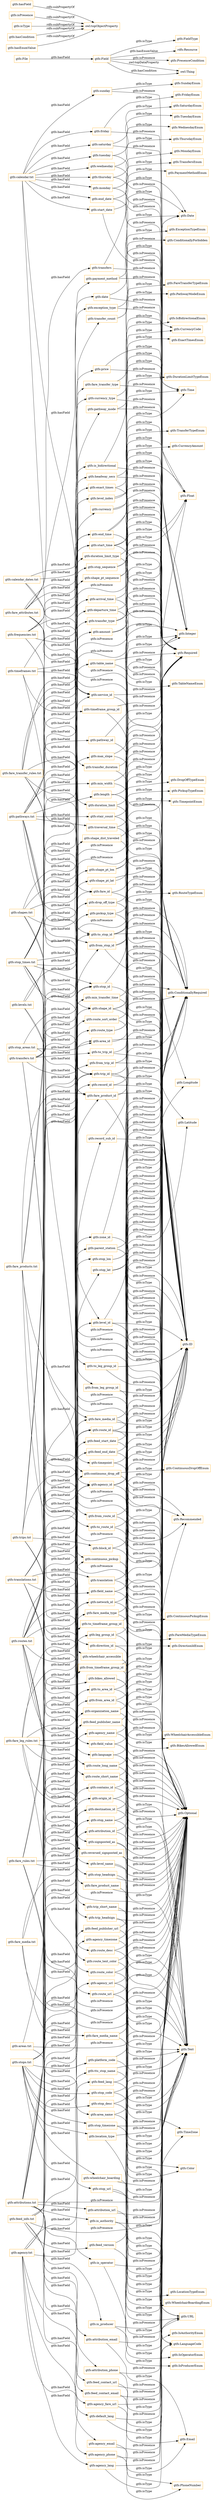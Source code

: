digraph ar2dtool_diagram { 
rankdir=LR;
size="1501"
node [shape = rectangle, color="orange"]; "gtfs:Required" "gtfs:WheelchairAccessibleEnum" "gtfs:DirectionIdEnum" "gtfs:PhoneNumber" "gtfs:ThursdayEnum" "gtfs:FareMediaTypeEnum" "gtfs:WheelchairBoardingEnum" "gtfs:SaturdayEnum" "gtfs:Text" "gtfs:PickupTypeEnum" "gtfs:DurationLimitTypeEnum" "gtfs:TransfersEnum" "gtfs:TimeZone" "gtfs:BikesAllowedEnum" "gtfs:CurrencyAmount" "gtfs:Field" "gtfs:ExactTimesEnum" "gtfs:ID" "gtfs:MondayEnum" "gtfs:RouteTypeEnum" "gtfs:URL" "gtfs:PaymentMethodEnum" "gtfs:PathwayModeEnum" "gtfs:Float" "gtfs:ContinuousDropOffEnum" "gtfs:DropOffTypeEnum" "gtfs:TimepointEnum" "gtfs:ExceptionTypeEnum" "gtfs:WednesdayEnum" "gtfs:LanguageCode" "gtfs:TransferTypeEnum" "gtfs:Longitude" "gtfs:TuesdayEnum" "gtfs:FridayEnum" "gtfs:FieldType" "rdfs:Resource" "gtfs:Optional" "gtfs:Time" "gtfs:IsProducerEnum" "gtfs:SundayEnum" "gtfs:IsBidirectionalEnum" "gtfs:FareTransferTypeEnum" "gtfs:File" "gtfs:Integer" "gtfs:Email" "gtfs:ConditionallyRequired" "gtfs:TableNameEnum" "gtfs:IsOperatorEnum" "gtfs:ContinuousPickupEnum" "gtfs:Recommended" "gtfs:LocationTypeEnum" "gtfs:ConditionallyForbidden" "gtfs:Date" "gtfs:PresenceCondition" "gtfs:Latitude" "gtfs:IsAuthorityEnum" ; /*classes style*/
	"gtfs:fare_id" -> "gtfs:ID" [ label = "gtfs:isType" ];
	"gtfs:fare_id" -> "gtfs:Required" [ label = "gtfs:isPresence" ];
	"gtfs:transfer_type" -> "gtfs:TransferTypeEnum" [ label = "gtfs:isType" ];
	"gtfs:transfer_type" -> "gtfs:Required" [ label = "gtfs:isPresence" ];
	"gtfs:stop_desc" -> "gtfs:Text" [ label = "gtfs:isType" ];
	"gtfs:stop_desc" -> "gtfs:Optional" [ label = "gtfs:isPresence" ];
	"gtfs:fare_media_name" -> "gtfs:Text" [ label = "gtfs:isType" ];
	"gtfs:fare_media_name" -> "gtfs:Optional" [ label = "gtfs:isPresence" ];
	"gtfs:hasField" -> "owl:topObjectProperty" [ label = "rdfs:subPropertyOf" ];
	"gtfs:signposted_as" -> "gtfs:Text" [ label = "gtfs:isType" ];
	"gtfs:signposted_as" -> "gtfs:Optional" [ label = "gtfs:isPresence" ];
	"gtfs:date" -> "gtfs:Date" [ label = "gtfs:isType" ];
	"gtfs:date" -> "gtfs:Required" [ label = "gtfs:isPresence" ];
	"gtfs:min_transfer_time" -> "gtfs:Integer" [ label = "gtfs:isType" ];
	"gtfs:min_transfer_time" -> "gtfs:Optional" [ label = "gtfs:isPresence" ];
	"gtfs:route_color" -> "gtfs:Color" [ label = "gtfs:isType" ];
	"gtfs:route_color" -> "gtfs:Optional" [ label = "gtfs:isPresence" ];
	"gtfs:pickup_type" -> "gtfs:PickupTypeEnum" [ label = "gtfs:isType" ];
	"gtfs:pickup_type" -> "gtfs:Optional" [ label = "gtfs:isPresence" ];
	"gtfs:stair_count" -> "gtfs:Integer" [ label = "gtfs:isType" ];
	"gtfs:stair_count" -> "gtfs:Optional" [ label = "gtfs:isPresence" ];
	"gtfs:fare_transfer_rules.txt" -> "gtfs:duration_limit_type" [ label = "gtfs:hasField" ];
	"gtfs:fare_transfer_rules.txt" -> "gtfs:Optional" [ label = "gtfs:isPresence" ];
	"gtfs:fare_transfer_rules.txt" -> "gtfs:duration_limit" [ label = "gtfs:hasField" ];
	"gtfs:fare_transfer_rules.txt" -> "gtfs:fare_transfer_type" [ label = "gtfs:hasField" ];
	"gtfs:fare_transfer_rules.txt" -> "gtfs:transfer_count" [ label = "gtfs:hasField" ];
	"gtfs:fare_transfer_rules.txt" -> "gtfs:from_leg_group_id" [ label = "gtfs:hasField" ];
	"gtfs:fare_transfer_rules.txt" -> "gtfs:fare_product_id" [ label = "gtfs:hasField" ];
	"gtfs:fare_transfer_rules.txt" -> "gtfs:to_leg_group_id" [ label = "gtfs:hasField" ];
	"gtfs:wheelchair_accessible" -> "gtfs:WheelchairAccessibleEnum" [ label = "gtfs:isType" ];
	"gtfs:wheelchair_accessible" -> "gtfs:Optional" [ label = "gtfs:isPresence" ];
	"gtfs:stop_times.txt" -> "gtfs:stop_headsign" [ label = "gtfs:hasField" ];
	"gtfs:stop_times.txt" -> "gtfs:continuous_pickup" [ label = "gtfs:hasField" ];
	"gtfs:stop_times.txt" -> "gtfs:Required" [ label = "gtfs:isPresence" ];
	"gtfs:stop_times.txt" -> "gtfs:trip_id" [ label = "gtfs:hasField" ];
	"gtfs:stop_times.txt" -> "gtfs:pickup_type" [ label = "gtfs:hasField" ];
	"gtfs:stop_times.txt" -> "gtfs:timepoint" [ label = "gtfs:hasField" ];
	"gtfs:stop_times.txt" -> "gtfs:arrival_time" [ label = "gtfs:hasField" ];
	"gtfs:stop_times.txt" -> "gtfs:shape_dist_traveled" [ label = "gtfs:hasField" ];
	"gtfs:stop_times.txt" -> "gtfs:stop_sequence" [ label = "gtfs:hasField" ];
	"gtfs:stop_times.txt" -> "gtfs:continuous_drop_off" [ label = "gtfs:hasField" ];
	"gtfs:stop_times.txt" -> "gtfs:drop_off_type" [ label = "gtfs:hasField" ];
	"gtfs:stop_times.txt" -> "gtfs:departure_time" [ label = "gtfs:hasField" ];
	"gtfs:stop_times.txt" -> "gtfs:stop_id" [ label = "gtfs:hasField" ];
	"gtfs:arrival_time" -> "gtfs:Time" [ label = "gtfs:isType" ];
	"gtfs:arrival_time" -> "gtfs:ConditionallyRequired" [ label = "gtfs:isPresence" ];
	"gtfs:timeframes.txt" -> "gtfs:Optional" [ label = "gtfs:isPresence" ];
	"gtfs:timeframes.txt" -> "gtfs:timeframe_group_id" [ label = "gtfs:hasField" ];
	"gtfs:timeframes.txt" -> "gtfs:start_time" [ label = "gtfs:hasField" ];
	"gtfs:timeframes.txt" -> "gtfs:service_id" [ label = "gtfs:hasField" ];
	"gtfs:timeframes.txt" -> "gtfs:end_time" [ label = "gtfs:hasField" ];
	"gtfs:pathways.txt" -> "gtfs:length" [ label = "gtfs:hasField" ];
	"gtfs:pathways.txt" -> "gtfs:from_stop_id" [ label = "gtfs:hasField" ];
	"gtfs:pathways.txt" -> "gtfs:min_width" [ label = "gtfs:hasField" ];
	"gtfs:pathways.txt" -> "gtfs:stair_count" [ label = "gtfs:hasField" ];
	"gtfs:pathways.txt" -> "gtfs:signposted_as" [ label = "gtfs:hasField" ];
	"gtfs:pathways.txt" -> "gtfs:traversal_time" [ label = "gtfs:hasField" ];
	"gtfs:pathways.txt" -> "gtfs:is_bidirectional" [ label = "gtfs:hasField" ];
	"gtfs:pathways.txt" -> "gtfs:to_stop_id" [ label = "gtfs:hasField" ];
	"gtfs:pathways.txt" -> "gtfs:Optional" [ label = "gtfs:isPresence" ];
	"gtfs:pathways.txt" -> "gtfs:reversed_signposted_as" [ label = "gtfs:hasField" ];
	"gtfs:pathways.txt" -> "gtfs:max_slope" [ label = "gtfs:hasField" ];
	"gtfs:pathways.txt" -> "gtfs:pathway_id" [ label = "gtfs:hasField" ];
	"gtfs:pathways.txt" -> "gtfs:pathway_mode" [ label = "gtfs:hasField" ];
	"gtfs:language" -> "gtfs:LanguageCode" [ label = "gtfs:isType" ];
	"gtfs:language" -> "gtfs:Required" [ label = "gtfs:isPresence" ];
	"gtfs:tuesday" -> "gtfs:TuesdayEnum" [ label = "gtfs:isType" ];
	"gtfs:tuesday" -> "gtfs:Required" [ label = "gtfs:isPresence" ];
	"gtfs:start_date" -> "gtfs:Date" [ label = "gtfs:isType" ];
	"gtfs:start_date" -> "gtfs:Required" [ label = "gtfs:isPresence" ];
	"gtfs:fare_products.txt" -> "gtfs:fare_product_name" [ label = "gtfs:hasField" ];
	"gtfs:fare_products.txt" -> "gtfs:currency" [ label = "gtfs:hasField" ];
	"gtfs:fare_products.txt" -> "gtfs:fare_product_id" [ label = "gtfs:hasField" ];
	"gtfs:fare_products.txt" -> "gtfs:amount" [ label = "gtfs:hasField" ];
	"gtfs:fare_products.txt" -> "gtfs:fare_media_id" [ label = "gtfs:hasField" ];
	"gtfs:fare_products.txt" -> "gtfs:Optional" [ label = "gtfs:isPresence" ];
	"gtfs:continuous_pickup" -> "gtfs:ContinuousPickupEnum" [ label = "gtfs:isType" ];
	"gtfs:continuous_pickup" -> "gtfs:Optional" [ label = "gtfs:isPresence" ];
	"gtfs:level_id" -> "gtfs:ID" [ label = "gtfs:isType" ];
	"gtfs:level_id" -> "gtfs:Required" [ label = "gtfs:isPresence" ];
	"gtfs:level_id" -> "gtfs:Optional" [ label = "gtfs:isPresence" ];
	"gtfs:location_type" -> "gtfs:LocationTypeEnum" [ label = "gtfs:isType" ];
	"gtfs:location_type" -> "gtfs:Optional" [ label = "gtfs:isPresence" ];
	"gtfs:from_timeframe_group_id" -> "gtfs:ID" [ label = "gtfs:isType" ];
	"gtfs:from_timeframe_group_id" -> "gtfs:Optional" [ label = "gtfs:isPresence" ];
	"gtfs:feed_end_date" -> "gtfs:Date" [ label = "gtfs:isType" ];
	"gtfs:feed_end_date" -> "gtfs:Recommended" [ label = "gtfs:isPresence" ];
	"gtfs:contains_id" -> "gtfs:ID" [ label = "gtfs:isType" ];
	"gtfs:contains_id" -> "gtfs:Optional" [ label = "gtfs:isPresence" ];
	"gtfs:monday" -> "gtfs:MondayEnum" [ label = "gtfs:isType" ];
	"gtfs:monday" -> "gtfs:Required" [ label = "gtfs:isPresence" ];
	"gtfs:origin_id" -> "gtfs:ID" [ label = "gtfs:isType" ];
	"gtfs:origin_id" -> "gtfs:Optional" [ label = "gtfs:isPresence" ];
	"gtfs:traversal_time" -> "gtfs:Integer" [ label = "gtfs:isType" ];
	"gtfs:traversal_time" -> "gtfs:Optional" [ label = "gtfs:isPresence" ];
	"gtfs:shape_pt_lat" -> "gtfs:Latitude" [ label = "gtfs:isType" ];
	"gtfs:shape_pt_lat" -> "gtfs:Required" [ label = "gtfs:isPresence" ];
	"gtfs:route_id" -> "gtfs:ID" [ label = "gtfs:isType" ];
	"gtfs:route_id" -> "gtfs:Optional" [ label = "gtfs:isPresence" ];
	"gtfs:route_id" -> "gtfs:Required" [ label = "gtfs:isPresence" ];
	"gtfs:fare_media_id" -> "gtfs:ID" [ label = "gtfs:isType" ];
	"gtfs:fare_media_id" -> "gtfs:Required" [ label = "gtfs:isPresence" ];
	"gtfs:fare_media_id" -> "gtfs:Optional" [ label = "gtfs:isPresence" ];
	"gtfs:zone_id" -> "gtfs:ID" [ label = "gtfs:isType" ];
	"gtfs:zone_id" -> "gtfs:ConditionallyRequired" [ label = "gtfs:isPresence" ];
	"gtfs:shape_pt_lon" -> "gtfs:Longitude" [ label = "gtfs:isType" ];
	"gtfs:shape_pt_lon" -> "gtfs:Required" [ label = "gtfs:isPresence" ];
	"gtfs:parent_station" -> "gtfs:ID" [ label = "gtfs:isType" ];
	"gtfs:parent_station" -> "gtfs:ConditionallyRequired" [ label = "gtfs:isPresence" ];
	"gtfs:feed_contact_url" -> "gtfs:URL" [ label = "gtfs:isType" ];
	"gtfs:feed_contact_url" -> "gtfs:Optional" [ label = "gtfs:isPresence" ];
	"gtfs:transfer_duration" -> "gtfs:Integer" [ label = "gtfs:isType" ];
	"gtfs:transfer_duration" -> "gtfs:Optional" [ label = "gtfs:isPresence" ];
	"gtfs:route_desc" -> "gtfs:Text" [ label = "gtfs:isType" ];
	"gtfs:route_desc" -> "gtfs:Optional" [ label = "gtfs:isPresence" ];
	"gtfs:translations.txt" -> "gtfs:Optional" [ label = "gtfs:isPresence" ];
	"gtfs:translations.txt" -> "gtfs:table_name" [ label = "gtfs:hasField" ];
	"gtfs:translations.txt" -> "gtfs:record_sub_id" [ label = "gtfs:hasField" ];
	"gtfs:translations.txt" -> "gtfs:translation" [ label = "gtfs:hasField" ];
	"gtfs:translations.txt" -> "gtfs:field_name" [ label = "gtfs:hasField" ];
	"gtfs:translations.txt" -> "gtfs:record_id" [ label = "gtfs:hasField" ];
	"gtfs:translations.txt" -> "gtfs:field_value" [ label = "gtfs:hasField" ];
	"gtfs:translations.txt" -> "gtfs:language" [ label = "gtfs:hasField" ];
	"gtfs:to_stop_id" -> "gtfs:Required" [ label = "gtfs:isPresence" ];
	"gtfs:to_stop_id" -> "gtfs:ID" [ label = "gtfs:isType" ];
	"gtfs:to_stop_id" -> "gtfs:ConditionallyRequired" [ label = "gtfs:isPresence" ];
	"gtfs:agency_timezone" -> "gtfs:TimeZone" [ label = "gtfs:isType" ];
	"gtfs:agency_timezone" -> "gtfs:Required" [ label = "gtfs:isPresence" ];
	"gtfs:isPresence" -> "owl:topObjectProperty" [ label = "rdfs:subPropertyOf" ];
	"gtfs:reversed_signposted_as" -> "gtfs:Text" [ label = "gtfs:isType" ];
	"gtfs:reversed_signposted_as" -> "gtfs:Optional" [ label = "gtfs:isPresence" ];
	"gtfs:stop_code" -> "gtfs:Text" [ label = "gtfs:isType" ];
	"gtfs:stop_code" -> "gtfs:Optional" [ label = "gtfs:isPresence" ];
	"gtfs:from_area_id" -> "gtfs:ID" [ label = "gtfs:isType" ];
	"gtfs:from_area_id" -> "gtfs:Optional" [ label = "gtfs:isPresence" ];
	"gtfs:route_url" -> "gtfs:URL" [ label = "gtfs:isType" ];
	"gtfs:route_url" -> "gtfs:Optional" [ label = "gtfs:isPresence" ];
	"gtfs:is_authority" -> "gtfs:IsAuthorityEnum" [ label = "gtfs:isType" ];
	"gtfs:is_authority" -> "gtfs:Optional" [ label = "gtfs:isPresence" ];
	"gtfs:feed_contact_email" -> "gtfs:Email" [ label = "gtfs:isType" ];
	"gtfs:feed_contact_email" -> "gtfs:Optional" [ label = "gtfs:isPresence" ];
	"gtfs:currency_type" -> "gtfs:CurrencyCode" [ label = "gtfs:isType" ];
	"gtfs:currency_type" -> "gtfs:Required" [ label = "gtfs:isPresence" ];
	"gtfs:min_width" -> "gtfs:Float" [ label = "gtfs:isType" ];
	"gtfs:min_width" -> "gtfs:Optional" [ label = "gtfs:isPresence" ];
	"gtfs:shape_dist_traveled" -> "gtfs:Float" [ label = "gtfs:isType" ];
	"gtfs:shape_dist_traveled" -> "gtfs:Optional" [ label = "gtfs:isPresence" ];
	"gtfs:exact_times" -> "gtfs:ExactTimesEnum" [ label = "gtfs:isType" ];
	"gtfs:exact_times" -> "gtfs:Optional" [ label = "gtfs:isPresence" ];
	"gtfs:levels.txt" -> "gtfs:ConditionallyRequired" [ label = "gtfs:isPresence" ];
	"gtfs:levels.txt" -> "gtfs:level_name" [ label = "gtfs:hasField" ];
	"gtfs:levels.txt" -> "gtfs:level_index" [ label = "gtfs:hasField" ];
	"gtfs:levels.txt" -> "gtfs:level_id" [ label = "gtfs:hasField" ];
	"gtfs:isType" -> "owl:topObjectProperty" [ label = "rdfs:subPropertyOf" ];
	"gtfs:stop_sequence" -> "gtfs:Integer" [ label = "gtfs:isType" ];
	"gtfs:stop_sequence" -> "gtfs:Required" [ label = "gtfs:isPresence" ];
	"gtfs:stop_areas.txt" -> "gtfs:Optional" [ label = "gtfs:isPresence" ];
	"gtfs:stop_areas.txt" -> "gtfs:stop_id" [ label = "gtfs:hasField" ];
	"gtfs:stop_areas.txt" -> "gtfs:area_id" [ label = "gtfs:hasField" ];
	"gtfs:transfers" -> "gtfs:TransfersEnum" [ label = "gtfs:isType" ];
	"gtfs:transfers" -> "gtfs:Required" [ label = "gtfs:isPresence" ];
	"gtfs:agency_name" -> "gtfs:Text" [ label = "gtfs:isType" ];
	"gtfs:agency_name" -> "gtfs:Required" [ label = "gtfs:isPresence" ];
	"gtfs:payment_method" -> "gtfs:PaymentMethodEnum" [ label = "gtfs:isType" ];
	"gtfs:payment_method" -> "gtfs:Required" [ label = "gtfs:isPresence" ];
	"gtfs:is_operator" -> "gtfs:IsOperatorEnum" [ label = "gtfs:isType" ];
	"gtfs:is_operator" -> "gtfs:Optional" [ label = "gtfs:isPresence" ];
	"gtfs:drop_off_type" -> "gtfs:DropOffTypeEnum" [ label = "gtfs:isType" ];
	"gtfs:drop_off_type" -> "gtfs:Optional" [ label = "gtfs:isPresence" ];
	"gtfs:attribution_phone" -> "gtfs:PhoneNumber" [ label = "gtfs:isType" ];
	"gtfs:attribution_phone" -> "gtfs:Optional" [ label = "gtfs:isPresence" ];
	"gtfs:stop_id" -> "gtfs:ID" [ label = "gtfs:isType" ];
	"gtfs:stop_id" -> "gtfs:Required" [ label = "gtfs:isPresence" ];
	"gtfs:stop_name" -> "gtfs:Text" [ label = "gtfs:isType" ];
	"gtfs:stop_name" -> "gtfs:ConditionallyRequired" [ label = "gtfs:isPresence" ];
	"gtfs:calendar_dates.txt" -> "gtfs:ConditionallyRequired" [ label = "gtfs:isPresence" ];
	"gtfs:calendar_dates.txt" -> "gtfs:service_id" [ label = "gtfs:hasField" ];
	"gtfs:calendar_dates.txt" -> "gtfs:exception_type" [ label = "gtfs:hasField" ];
	"gtfs:calendar_dates.txt" -> "gtfs:date" [ label = "gtfs:hasField" ];
	"gtfs:feed_version" -> "gtfs:Text" [ label = "gtfs:isType" ];
	"gtfs:feed_version" -> "gtfs:Recommended" [ label = "gtfs:isPresence" ];
	"gtfs:saturday" -> "gtfs:SaturdayEnum" [ label = "gtfs:isType" ];
	"gtfs:saturday" -> "gtfs:Required" [ label = "gtfs:isPresence" ];
	"gtfs:frequencies.txt" -> "gtfs:Optional" [ label = "gtfs:isPresence" ];
	"gtfs:frequencies.txt" -> "gtfs:trip_id" [ label = "gtfs:hasField" ];
	"gtfs:frequencies.txt" -> "gtfs:start_time" [ label = "gtfs:hasField" ];
	"gtfs:frequencies.txt" -> "gtfs:headway_secs" [ label = "gtfs:hasField" ];
	"gtfs:frequencies.txt" -> "gtfs:exact_times" [ label = "gtfs:hasField" ];
	"gtfs:frequencies.txt" -> "gtfs:end_time" [ label = "gtfs:hasField" ];
	"gtfs:feed_publisher_url" -> "gtfs:URL" [ label = "gtfs:isType" ];
	"gtfs:feed_publisher_url" -> "gtfs:Required" [ label = "gtfs:isPresence" ];
	"gtfs:from_stop_id" -> "gtfs:ID" [ label = "gtfs:isType" ];
	"gtfs:from_stop_id" -> "gtfs:Required" [ label = "gtfs:isPresence" ];
	"gtfs:from_stop_id" -> "gtfs:ConditionallyRequired" [ label = "gtfs:isPresence" ];
	"gtfs:agency.txt" -> "gtfs:agency_name" [ label = "gtfs:hasField" ];
	"gtfs:agency.txt" -> "gtfs:agency_lang" [ label = "gtfs:hasField" ];
	"gtfs:agency.txt" -> "gtfs:agency_url" [ label = "gtfs:hasField" ];
	"gtfs:agency.txt" -> "gtfs:agency_phone" [ label = "gtfs:hasField" ];
	"gtfs:agency.txt" -> "gtfs:agency_timezone" [ label = "gtfs:hasField" ];
	"gtfs:agency.txt" -> "gtfs:agency_id" [ label = "gtfs:hasField" ];
	"gtfs:agency.txt" -> "gtfs:agency_fare_url" [ label = "gtfs:hasField" ];
	"gtfs:agency.txt" -> "gtfs:agency_email" [ label = "gtfs:hasField" ];
	"gtfs:agency.txt" -> "gtfs:Required" [ label = "gtfs:isPresence" ];
	"gtfs:route_long_name" -> "gtfs:Text" [ label = "gtfs:isType" ];
	"gtfs:route_long_name" -> "gtfs:ConditionallyRequired" [ label = "gtfs:isPresence" ];
	"gtfs:to_trip_id" -> "gtfs:ID" [ label = "gtfs:isType" ];
	"gtfs:to_trip_id" -> "gtfs:ConditionallyRequired" [ label = "gtfs:isPresence" ];
	"gtfs:agency_url" -> "gtfs:URL" [ label = "gtfs:isType" ];
	"gtfs:agency_url" -> "gtfs:Required" [ label = "gtfs:isPresence" ];
	"gtfs:stops.txt" -> "gtfs:stop_timezone" [ label = "gtfs:hasField" ];
	"gtfs:stops.txt" -> "gtfs:stop_lon" [ label = "gtfs:hasField" ];
	"gtfs:stops.txt" -> "gtfs:stop_name" [ label = "gtfs:hasField" ];
	"gtfs:stops.txt" -> "gtfs:stop_code" [ label = "gtfs:hasField" ];
	"gtfs:stops.txt" -> "gtfs:stop_id" [ label = "gtfs:hasField" ];
	"gtfs:stops.txt" -> "gtfs:stop_desc" [ label = "gtfs:hasField" ];
	"gtfs:stops.txt" -> "gtfs:parent_station" [ label = "gtfs:hasField" ];
	"gtfs:stops.txt" -> "gtfs:Required" [ label = "gtfs:isPresence" ];
	"gtfs:stops.txt" -> "gtfs:wheelchair_boarding" [ label = "gtfs:hasField" ];
	"gtfs:stops.txt" -> "gtfs:zone_id" [ label = "gtfs:hasField" ];
	"gtfs:stops.txt" -> "gtfs:platform_code" [ label = "gtfs:hasField" ];
	"gtfs:stops.txt" -> "gtfs:tts_stop_name" [ label = "gtfs:hasField" ];
	"gtfs:stops.txt" -> "gtfs:level_id" [ label = "gtfs:hasField" ];
	"gtfs:stops.txt" -> "gtfs:stop_lat" [ label = "gtfs:hasField" ];
	"gtfs:stops.txt" -> "gtfs:stop_url" [ label = "gtfs:hasField" ];
	"gtfs:stops.txt" -> "gtfs:location_type" [ label = "gtfs:hasField" ];
	"gtfs:feed_lang" -> "gtfs:LanguageCode" [ label = "gtfs:isType" ];
	"gtfs:feed_lang" -> "gtfs:Required" [ label = "gtfs:isPresence" ];
	"gtfs:length" -> "gtfs:Float" [ label = "gtfs:isType" ];
	"gtfs:length" -> "gtfs:Optional" [ label = "gtfs:isPresence" ];
	"gtfs:exception_type" -> "gtfs:ExceptionTypeEnum" [ label = "gtfs:isType" ];
	"gtfs:exception_type" -> "gtfs:Required" [ label = "gtfs:isPresence" ];
	"gtfs:fare_product_name" -> "gtfs:Text" [ label = "gtfs:isType" ];
	"gtfs:fare_product_name" -> "gtfs:Optional" [ label = "gtfs:isPresence" ];
	"gtfs:stop_timezone" -> "gtfs:TimeZone" [ label = "gtfs:isType" ];
	"gtfs:stop_timezone" -> "gtfs:Optional" [ label = "gtfs:isPresence" ];
	"gtfs:from_route_id" -> "gtfs:ID" [ label = "gtfs:isType" ];
	"gtfs:from_route_id" -> "gtfs:Optional" [ label = "gtfs:isPresence" ];
	"gtfs:feed_start_date" -> "gtfs:Date" [ label = "gtfs:isType" ];
	"gtfs:feed_start_date" -> "gtfs:Recommended" [ label = "gtfs:isPresence" ];
	"gtfs:record_id" -> "gtfs:ID" [ label = "gtfs:isType" ];
	"gtfs:record_id" -> "gtfs:ConditionallyRequired" [ label = "gtfs:isPresence" ];
	"gtfs:is_producer" -> "gtfs:IsProducerEnum" [ label = "gtfs:isType" ];
	"gtfs:is_producer" -> "gtfs:Optional" [ label = "gtfs:isPresence" ];
	"gtfs:fare_product_id" -> "gtfs:ID" [ label = "gtfs:isType" ];
	"gtfs:fare_product_id" -> "gtfs:Optional" [ label = "gtfs:isPresence" ];
	"gtfs:fare_product_id" -> "gtfs:Required" [ label = "gtfs:isPresence" ];
	"gtfs:shape_id" -> "gtfs:ConditionallyRequired" [ label = "gtfs:isPresence" ];
	"gtfs:shape_id" -> "gtfs:ID" [ label = "gtfs:isType" ];
	"gtfs:shape_id" -> "gtfs:Required" [ label = "gtfs:isPresence" ];
	"gtfs:route_text_color" -> "gtfs:Color" [ label = "gtfs:isType" ];
	"gtfs:route_text_color" -> "gtfs:Optional" [ label = "gtfs:isPresence" ];
	"gtfs:start_time" -> "gtfs:Time" [ label = "gtfs:isType" ];
	"gtfs:start_time" -> "gtfs:Required" [ label = "gtfs:isPresence" ];
	"gtfs:start_time" -> "gtfs:ConditionallyRequired" [ label = "gtfs:isPresence" ];
	"gtfs:field_name" -> "gtfs:Text" [ label = "gtfs:isType" ];
	"gtfs:field_name" -> "gtfs:Required" [ label = "gtfs:isPresence" ];
	"gtfs:trip_short_name" -> "gtfs:Text" [ label = "gtfs:isType" ];
	"gtfs:trip_short_name" -> "gtfs:Optional" [ label = "gtfs:isPresence" ];
	"gtfs:from_leg_group_id" -> "gtfs:ID" [ label = "gtfs:isType" ];
	"gtfs:from_leg_group_id" -> "gtfs:Optional" [ label = "gtfs:isPresence" ];
	"gtfs:agency_id" -> "gtfs:ID" [ label = "gtfs:isType" ];
	"gtfs:agency_id" -> "gtfs:ConditionallyRequired" [ label = "gtfs:isPresence" ];
	"gtfs:agency_id" -> "gtfs:Optional" [ label = "gtfs:isPresence" ];
	"gtfs:network_id" -> "gtfs:ID" [ label = "gtfs:isType" ];
	"gtfs:network_id" -> "gtfs:Optional" [ label = "gtfs:isPresence" ];
	"gtfs:wednesday" -> "gtfs:WednesdayEnum" [ label = "gtfs:isType" ];
	"gtfs:wednesday" -> "gtfs:Required" [ label = "gtfs:isPresence" ];
	"gtfs:pathway_id" -> "gtfs:ID" [ label = "gtfs:isType" ];
	"gtfs:pathway_id" -> "gtfs:Required" [ label = "gtfs:isPresence" ];
	"gtfs:table_name" -> "gtfs:TableNameEnum" [ label = "gtfs:isType" ];
	"gtfs:table_name" -> "gtfs:Required" [ label = "gtfs:isPresence" ];
	"gtfs:thursday" -> "gtfs:ThursdayEnum" [ label = "gtfs:isType" ];
	"gtfs:thursday" -> "gtfs:Required" [ label = "gtfs:isPresence" ];
	"gtfs:end_time" -> "gtfs:Time" [ label = "gtfs:isType" ];
	"gtfs:end_time" -> "gtfs:ConditionallyRequired" [ label = "gtfs:isPresence" ];
	"gtfs:end_time" -> "gtfs:Required" [ label = "gtfs:isPresence" ];
	"gtfs:to_route_id" -> "gtfs:ID" [ label = "gtfs:isType" ];
	"gtfs:to_route_id" -> "gtfs:Optional" [ label = "gtfs:isPresence" ];
	"gtfs:transfer_count" -> "gtfs:Integer" [ label = "gtfs:isType" ];
	"gtfs:transfer_count" -> "gtfs:ConditionallyForbidden" [ label = "gtfs:isPresence" ];
	"gtfs:to_area_id" -> "gtfs:ID" [ label = "gtfs:isType" ];
	"gtfs:to_area_id" -> "gtfs:Optional" [ label = "gtfs:isPresence" ];
	"gtfs:end_date" -> "gtfs:Date" [ label = "gtfs:isType" ];
	"gtfs:end_date" -> "gtfs:Required" [ label = "gtfs:isPresence" ];
	"gtfs:organization_name" -> "gtfs:Text" [ label = "gtfs:isType" ];
	"gtfs:organization_name" -> "gtfs:Required" [ label = "gtfs:isPresence" ];
	"gtfs:agency_lang" -> "gtfs:LanguageCode" [ label = "gtfs:isType" ];
	"gtfs:agency_lang" -> "gtfs:Optional" [ label = "gtfs:isPresence" ];
	"gtfs:price" -> "gtfs:Float" [ label = "gtfs:isType" ];
	"gtfs:price" -> "gtfs:Required" [ label = "gtfs:isPresence" ];
	"gtfs:to_timeframe_group_id" -> "gtfs:ID" [ label = "gtfs:isType" ];
	"gtfs:to_timeframe_group_id" -> "gtfs:Optional" [ label = "gtfs:isPresence" ];
	"gtfs:level_index" -> "gtfs:Float" [ label = "gtfs:isType" ];
	"gtfs:level_index" -> "gtfs:Required" [ label = "gtfs:isPresence" ];
	"gtfs:service_id" -> "gtfs:Required" [ label = "gtfs:isPresence" ];
	"gtfs:service_id" -> "gtfs:ID" [ label = "gtfs:isType" ];
	"gtfs:trip_id" -> "gtfs:Optional" [ label = "gtfs:isPresence" ];
	"gtfs:trip_id" -> "gtfs:ID" [ label = "gtfs:isType" ];
	"gtfs:trip_id" -> "gtfs:Required" [ label = "gtfs:isPresence" ];
	"gtfs:routes.txt" -> "gtfs:route_color" [ label = "gtfs:hasField" ];
	"gtfs:routes.txt" -> "gtfs:network_id" [ label = "gtfs:hasField" ];
	"gtfs:routes.txt" -> "gtfs:route_long_name" [ label = "gtfs:hasField" ];
	"gtfs:routes.txt" -> "gtfs:route_url" [ label = "gtfs:hasField" ];
	"gtfs:routes.txt" -> "gtfs:continuous_pickup" [ label = "gtfs:hasField" ];
	"gtfs:routes.txt" -> "gtfs:route_short_name" [ label = "gtfs:hasField" ];
	"gtfs:routes.txt" -> "gtfs:route_id" [ label = "gtfs:hasField" ];
	"gtfs:routes.txt" -> "gtfs:Required" [ label = "gtfs:isPresence" ];
	"gtfs:routes.txt" -> "gtfs:route_sort_order" [ label = "gtfs:hasField" ];
	"gtfs:routes.txt" -> "gtfs:continuous_drop_off" [ label = "gtfs:hasField" ];
	"gtfs:routes.txt" -> "gtfs:route_text_color" [ label = "gtfs:hasField" ];
	"gtfs:routes.txt" -> "gtfs:route_type" [ label = "gtfs:hasField" ];
	"gtfs:routes.txt" -> "gtfs:agency_id" [ label = "gtfs:hasField" ];
	"gtfs:routes.txt" -> "gtfs:route_desc" [ label = "gtfs:hasField" ];
	"gtfs:agency_fare_url" -> "gtfs:URL" [ label = "gtfs:isType" ];
	"gtfs:agency_fare_url" -> "gtfs:Optional" [ label = "gtfs:isPresence" ];
	"gtfs:currency" -> "gtfs:CurrencyCode" [ label = "gtfs:isType" ];
	"gtfs:currency" -> "gtfs:Required" [ label = "gtfs:isPresence" ];
	"gtfs:area_name" -> "gtfs:Text" [ label = "gtfs:isType" ];
	"gtfs:area_name" -> "gtfs:Optional" [ label = "gtfs:isPresence" ];
	"gtfs:attribution_url" -> "gtfs:URL" [ label = "gtfs:isType" ];
	"gtfs:attribution_url" -> "gtfs:Optional" [ label = "gtfs:isPresence" ];
	"gtfs:record_sub_id" -> "gtfs:ID" [ label = "gtfs:isType" ];
	"gtfs:record_sub_id" -> "gtfs:ConditionallyRequired" [ label = "gtfs:isPresence" ];
	"gtfs:sunday" -> "gtfs:SundayEnum" [ label = "gtfs:isType" ];
	"gtfs:sunday" -> "gtfs:Required" [ label = "gtfs:isPresence" ];
	"gtfs:from_trip_id" -> "gtfs:ID" [ label = "gtfs:isType" ];
	"gtfs:from_trip_id" -> "gtfs:ConditionallyRequired" [ label = "gtfs:isPresence" ];
	"gtfs:translation" -> "gtfs:Text" [ label = "gtfs:isType" ];
	"gtfs:translation" -> "gtfs:Required" [ label = "gtfs:isPresence" ];
	"gtfs:shapes.txt" -> "gtfs:Optional" [ label = "gtfs:isPresence" ];
	"gtfs:shapes.txt" -> "gtfs:shape_pt_sequence" [ label = "gtfs:hasField" ];
	"gtfs:shapes.txt" -> "gtfs:shape_pt_lon" [ label = "gtfs:hasField" ];
	"gtfs:shapes.txt" -> "gtfs:shape_pt_lat" [ label = "gtfs:hasField" ];
	"gtfs:shapes.txt" -> "gtfs:shape_id" [ label = "gtfs:hasField" ];
	"gtfs:shapes.txt" -> "gtfs:shape_dist_traveled" [ label = "gtfs:hasField" ];
	"gtfs:tts_stop_name" -> "gtfs:Text" [ label = "gtfs:isType" ];
	"gtfs:tts_stop_name" -> "gtfs:Optional" [ label = "gtfs:isPresence" ];
	"gtfs:level_name" -> "gtfs:Text" [ label = "gtfs:isType" ];
	"gtfs:level_name" -> "gtfs:Optional" [ label = "gtfs:isPresence" ];
	"gtfs:block_id" -> "gtfs:ID" [ label = "gtfs:isType" ];
	"gtfs:block_id" -> "gtfs:Optional" [ label = "gtfs:isPresence" ];
	"gtfs:continuous_drop_off" -> "gtfs:ContinuousDropOffEnum" [ label = "gtfs:isType" ];
	"gtfs:continuous_drop_off" -> "gtfs:Optional" [ label = "gtfs:isPresence" ];
	"gtfs:route_short_name" -> "gtfs:Text" [ label = "gtfs:isType" ];
	"gtfs:route_short_name" -> "gtfs:ConditionallyRequired" [ label = "gtfs:isPresence" ];
	"gtfs:to_leg_group_id" -> "gtfs:ID" [ label = "gtfs:isType" ];
	"gtfs:to_leg_group_id" -> "gtfs:Optional" [ label = "gtfs:isPresence" ];
	"gtfs:feed_info.txt" -> "gtfs:feed_version" [ label = "gtfs:hasField" ];
	"gtfs:feed_info.txt" -> "gtfs:Optional" [ label = "gtfs:isPresence" ];
	"gtfs:feed_info.txt" -> "gtfs:feed_end_date" [ label = "gtfs:hasField" ];
	"gtfs:feed_info.txt" -> "gtfs:feed_publisher_url" [ label = "gtfs:hasField" ];
	"gtfs:feed_info.txt" -> "gtfs:feed_start_date" [ label = "gtfs:hasField" ];
	"gtfs:feed_info.txt" -> "gtfs:feed_publisher_name" [ label = "gtfs:hasField" ];
	"gtfs:feed_info.txt" -> "gtfs:default_lang" [ label = "gtfs:hasField" ];
	"gtfs:feed_info.txt" -> "gtfs:feed_contact_email" [ label = "gtfs:hasField" ];
	"gtfs:feed_info.txt" -> "gtfs:feed_contact_url" [ label = "gtfs:hasField" ];
	"gtfs:feed_info.txt" -> "gtfs:feed_lang" [ label = "gtfs:hasField" ];
	"gtfs:areas.txt" -> "gtfs:Optional" [ label = "gtfs:isPresence" ];
	"gtfs:areas.txt" -> "gtfs:area_name" [ label = "gtfs:hasField" ];
	"gtfs:areas.txt" -> "gtfs:area_id" [ label = "gtfs:hasField" ];
	"gtfs:hasCondition" -> "owl:topObjectProperty" [ label = "rdfs:subPropertyOf" ];
	"gtfs:agency_email" -> "gtfs:Email" [ label = "gtfs:isType" ];
	"gtfs:agency_email" -> "gtfs:Optional" [ label = "gtfs:isPresence" ];
	"gtfs:attribution_email" -> "gtfs:Email" [ label = "gtfs:isType" ];
	"gtfs:attribution_email" -> "gtfs:Optional" [ label = "gtfs:isPresence" ];
	"gtfs:fare_transfer_type" -> "gtfs:FareTransferTypeEnum" [ label = "gtfs:isType" ];
	"gtfs:fare_transfer_type" -> "gtfs:Required" [ label = "gtfs:isPresence" ];
	"gtfs:area_id" -> "gtfs:ID" [ label = "gtfs:isType" ];
	"gtfs:area_id" -> "gtfs:Required" [ label = "gtfs:isPresence" ];
	"gtfs:fare_attributes.txt" -> "gtfs:currency_type" [ label = "gtfs:hasField" ];
	"gtfs:fare_attributes.txt" -> "gtfs:transfer_duration" [ label = "gtfs:hasField" ];
	"gtfs:fare_attributes.txt" -> "gtfs:transfers" [ label = "gtfs:hasField" ];
	"gtfs:fare_attributes.txt" -> "gtfs:payment_method" [ label = "gtfs:hasField" ];
	"gtfs:fare_attributes.txt" -> "gtfs:agency_id" [ label = "gtfs:hasField" ];
	"gtfs:fare_attributes.txt" -> "gtfs:fare_id" [ label = "gtfs:hasField" ];
	"gtfs:fare_attributes.txt" -> "gtfs:price" [ label = "gtfs:hasField" ];
	"gtfs:fare_attributes.txt" -> "gtfs:Optional" [ label = "gtfs:isPresence" ];
	"gtfs:wheelchair_boarding" -> "gtfs:WheelchairBoardingEnum" [ label = "gtfs:isType" ];
	"gtfs:wheelchair_boarding" -> "gtfs:Optional" [ label = "gtfs:isPresence" ];
	"gtfs:shape_pt_sequence" -> "gtfs:Integer" [ label = "gtfs:isType" ];
	"gtfs:shape_pt_sequence" -> "gtfs:Required" [ label = "gtfs:isPresence" ];
	"gtfs:stop_headsign" -> "gtfs:Text" [ label = "gtfs:isType" ];
	"gtfs:stop_headsign" -> "gtfs:Optional" [ label = "gtfs:isPresence" ];
	"gtfs:transfers.txt" -> "gtfs:to_route_id" [ label = "gtfs:hasField" ];
	"gtfs:transfers.txt" -> "gtfs:Optional" [ label = "gtfs:isPresence" ];
	"gtfs:transfers.txt" -> "gtfs:transfer_type" [ label = "gtfs:hasField" ];
	"gtfs:transfers.txt" -> "gtfs:from_stop_id" [ label = "gtfs:hasField" ];
	"gtfs:transfers.txt" -> "gtfs:to_stop_id" [ label = "gtfs:hasField" ];
	"gtfs:transfers.txt" -> "gtfs:to_trip_id" [ label = "gtfs:hasField" ];
	"gtfs:transfers.txt" -> "gtfs:from_trip_id" [ label = "gtfs:hasField" ];
	"gtfs:transfers.txt" -> "gtfs:from_route_id" [ label = "gtfs:hasField" ];
	"gtfs:transfers.txt" -> "gtfs:min_transfer_time" [ label = "gtfs:hasField" ];
	"gtfs:destination_id" -> "gtfs:ID" [ label = "gtfs:isType" ];
	"gtfs:destination_id" -> "gtfs:Optional" [ label = "gtfs:isPresence" ];
	"gtfs:amount" -> "gtfs:CurrencyAmount" [ label = "gtfs:isType" ];
	"gtfs:amount" -> "gtfs:Required" [ label = "gtfs:isPresence" ];
	"gtfs:trips.txt" -> "gtfs:bikes_allowed" [ label = "gtfs:hasField" ];
	"gtfs:trips.txt" -> "gtfs:direction_id" [ label = "gtfs:hasField" ];
	"gtfs:trips.txt" -> "gtfs:route_id" [ label = "gtfs:hasField" ];
	"gtfs:trips.txt" -> "gtfs:block_id" [ label = "gtfs:hasField" ];
	"gtfs:trips.txt" -> "gtfs:shape_id" [ label = "gtfs:hasField" ];
	"gtfs:trips.txt" -> "gtfs:trip_short_name" [ label = "gtfs:hasField" ];
	"gtfs:trips.txt" -> "gtfs:trip_headsign" [ label = "gtfs:hasField" ];
	"gtfs:trips.txt" -> "gtfs:Required" [ label = "gtfs:isPresence" ];
	"gtfs:trips.txt" -> "gtfs:service_id" [ label = "gtfs:hasField" ];
	"gtfs:trips.txt" -> "gtfs:wheelchair_accessible" [ label = "gtfs:hasField" ];
	"gtfs:trips.txt" -> "gtfs:trip_id" [ label = "gtfs:hasField" ];
	"gtfs:stop_url" -> "gtfs:URL" [ label = "gtfs:isType" ];
	"gtfs:stop_url" -> "gtfs:Optional" [ label = "gtfs:isPresence" ];
	"gtfs:bikes_allowed" -> "gtfs:BikesAllowedEnum" [ label = "gtfs:isType" ];
	"gtfs:bikes_allowed" -> "gtfs:Optional" [ label = "gtfs:isPresence" ];
	"gtfs:headway_secs" -> "gtfs:Integer" [ label = "gtfs:isType" ];
	"gtfs:headway_secs" -> "gtfs:Required" [ label = "gtfs:isPresence" ];
	"gtfs:feed_publisher_name" -> "gtfs:Text" [ label = "gtfs:isType" ];
	"gtfs:feed_publisher_name" -> "gtfs:Required" [ label = "gtfs:isPresence" ];
	"gtfs:attribution_id" -> "gtfs:ID" [ label = "gtfs:isType" ];
	"gtfs:attribution_id" -> "gtfs:Optional" [ label = "gtfs:isPresence" ];
	"gtfs:friday" -> "gtfs:FridayEnum" [ label = "gtfs:isType" ];
	"gtfs:friday" -> "gtfs:Required" [ label = "gtfs:isPresence" ];
	"gtfs:pathway_mode" -> "gtfs:PathwayModeEnum" [ label = "gtfs:isType" ];
	"gtfs:pathway_mode" -> "gtfs:Required" [ label = "gtfs:isPresence" ];
	"gtfs:duration_limit_type" -> "gtfs:DurationLimitTypeEnum" [ label = "gtfs:isType" ];
	"gtfs:duration_limit_type" -> "gtfs:ConditionallyRequired" [ label = "gtfs:isPresence" ];
	"gtfs:attributions.txt" -> "gtfs:organization_name" [ label = "gtfs:hasField" ];
	"gtfs:attributions.txt" -> "gtfs:is_authority" [ label = "gtfs:hasField" ];
	"gtfs:attributions.txt" -> "gtfs:is_operator" [ label = "gtfs:hasField" ];
	"gtfs:attributions.txt" -> "gtfs:trip_id" [ label = "gtfs:hasField" ];
	"gtfs:attributions.txt" -> "gtfs:attribution_phone" [ label = "gtfs:hasField" ];
	"gtfs:attributions.txt" -> "gtfs:Optional" [ label = "gtfs:isPresence" ];
	"gtfs:attributions.txt" -> "gtfs:attribution_id" [ label = "gtfs:hasField" ];
	"gtfs:attributions.txt" -> "gtfs:route_id" [ label = "gtfs:hasField" ];
	"gtfs:attributions.txt" -> "gtfs:agency_id" [ label = "gtfs:hasField" ];
	"gtfs:attributions.txt" -> "gtfs:attribution_email" [ label = "gtfs:hasField" ];
	"gtfs:attributions.txt" -> "gtfs:attribution_url" [ label = "gtfs:hasField" ];
	"gtfs:attributions.txt" -> "gtfs:is_producer" [ label = "gtfs:hasField" ];
	"gtfs:field_value" -> "gtfs:Text" [ label = "gtfs:isType" ];
	"gtfs:field_value" -> "gtfs:ConditionallyRequired" [ label = "gtfs:isPresence" ];
	"gtfs:route_type" -> "gtfs:RouteTypeEnum" [ label = "gtfs:isType" ];
	"gtfs:route_type" -> "gtfs:Required" [ label = "gtfs:isPresence" ];
	"gtfs:max_slope" -> "gtfs:Float" [ label = "gtfs:isType" ];
	"gtfs:max_slope" -> "gtfs:Optional" [ label = "gtfs:isPresence" ];
	"gtfs:departure_time" -> "gtfs:Time" [ label = "gtfs:isType" ];
	"gtfs:departure_time" -> "gtfs:ConditionallyRequired" [ label = "gtfs:isPresence" ];
	"gtfs:platform_code" -> "gtfs:Text" [ label = "gtfs:isType" ];
	"gtfs:platform_code" -> "gtfs:Optional" [ label = "gtfs:isPresence" ];
	"gtfs:fare_media_type" -> "gtfs:FareMediaTypeEnum" [ label = "gtfs:isType" ];
	"gtfs:fare_media_type" -> "gtfs:Required" [ label = "gtfs:isPresence" ];
	"gtfs:fare_leg_rules.txt" -> "gtfs:to_area_id" [ label = "gtfs:hasField" ];
	"gtfs:fare_leg_rules.txt" -> "gtfs:network_id" [ label = "gtfs:hasField" ];
	"gtfs:fare_leg_rules.txt" -> "gtfs:leg_group_id" [ label = "gtfs:hasField" ];
	"gtfs:fare_leg_rules.txt" -> "gtfs:to_timeframe_group_id" [ label = "gtfs:hasField" ];
	"gtfs:fare_leg_rules.txt" -> "gtfs:from_timeframe_group_id" [ label = "gtfs:hasField" ];
	"gtfs:fare_leg_rules.txt" -> "gtfs:from_area_id" [ label = "gtfs:hasField" ];
	"gtfs:fare_leg_rules.txt" -> "gtfs:fare_product_id" [ label = "gtfs:hasField" ];
	"gtfs:fare_leg_rules.txt" -> "gtfs:Optional" [ label = "gtfs:isPresence" ];
	"gtfs:is_bidirectional" -> "gtfs:IsBidirectionalEnum" [ label = "gtfs:isType" ];
	"gtfs:is_bidirectional" -> "gtfs:Required" [ label = "gtfs:isPresence" ];
	"gtfs:fare_media.txt" -> "gtfs:Optional" [ label = "gtfs:isPresence" ];
	"gtfs:fare_media.txt" -> "gtfs:fare_media_type" [ label = "gtfs:hasField" ];
	"gtfs:fare_media.txt" -> "gtfs:fare_media_name" [ label = "gtfs:hasField" ];
	"gtfs:fare_media.txt" -> "gtfs:fare_media_id" [ label = "gtfs:hasField" ];
	"gtfs:duration_limit" -> "gtfs:Integer" [ label = "gtfs:isType" ];
	"gtfs:duration_limit" -> "gtfs:Optional" [ label = "gtfs:isPresence" ];
	"gtfs:leg_group_id" -> "gtfs:ID" [ label = "gtfs:isType" ];
	"gtfs:leg_group_id" -> "gtfs:Optional" [ label = "gtfs:isPresence" ];
	"gtfs:agency_phone" -> "gtfs:PhoneNumber" [ label = "gtfs:isType" ];
	"gtfs:agency_phone" -> "gtfs:Optional" [ label = "gtfs:isPresence" ];
	"gtfs:default_lang" -> "gtfs:LanguageCode" [ label = "gtfs:isType" ];
	"gtfs:default_lang" -> "gtfs:Optional" [ label = "gtfs:isPresence" ];
	"gtfs:calendar.txt" -> "gtfs:service_id" [ label = "gtfs:hasField" ];
	"gtfs:calendar.txt" -> "gtfs:end_date" [ label = "gtfs:hasField" ];
	"gtfs:calendar.txt" -> "gtfs:saturday" [ label = "gtfs:hasField" ];
	"gtfs:calendar.txt" -> "gtfs:friday" [ label = "gtfs:hasField" ];
	"gtfs:calendar.txt" -> "gtfs:tuesday" [ label = "gtfs:hasField" ];
	"gtfs:calendar.txt" -> "gtfs:ConditionallyRequired" [ label = "gtfs:isPresence" ];
	"gtfs:calendar.txt" -> "gtfs:thursday" [ label = "gtfs:hasField" ];
	"gtfs:calendar.txt" -> "gtfs:start_date" [ label = "gtfs:hasField" ];
	"gtfs:calendar.txt" -> "gtfs:sunday" [ label = "gtfs:hasField" ];
	"gtfs:calendar.txt" -> "gtfs:wednesday" [ label = "gtfs:hasField" ];
	"gtfs:calendar.txt" -> "gtfs:monday" [ label = "gtfs:hasField" ];
	"gtfs:timepoint" -> "gtfs:TimepointEnum" [ label = "gtfs:isType" ];
	"gtfs:timepoint" -> "gtfs:Recommended" [ label = "gtfs:isPresence" ];
	"gtfs:route_sort_order" -> "gtfs:Integer" [ label = "gtfs:isType" ];
	"gtfs:route_sort_order" -> "gtfs:Optional" [ label = "gtfs:isPresence" ];
	"gtfs:stop_lat" -> "gtfs:Latitude" [ label = "gtfs:isType" ];
	"gtfs:stop_lat" -> "gtfs:ConditionallyRequired" [ label = "gtfs:isPresence" ];
	"gtfs:stop_lon" -> "gtfs:Longitude" [ label = "gtfs:isType" ];
	"gtfs:stop_lon" -> "gtfs:ConditionallyRequired" [ label = "gtfs:isPresence" ];
	"gtfs:direction_id" -> "gtfs:DirectionIdEnum" [ label = "gtfs:isType" ];
	"gtfs:direction_id" -> "gtfs:Optional" [ label = "gtfs:isPresence" ];
	"gtfs:hasEnumValue" -> "owl:topObjectProperty" [ label = "rdfs:subPropertyOf" ];
	"gtfs:trip_headsign" -> "gtfs:Text" [ label = "gtfs:isType" ];
	"gtfs:trip_headsign" -> "gtfs:Optional" [ label = "gtfs:isPresence" ];
	"gtfs:timeframe_group_id" -> "gtfs:ID" [ label = "gtfs:isType" ];
	"gtfs:timeframe_group_id" -> "gtfs:Required" [ label = "gtfs:isPresence" ];
	"gtfs:fare_rules.txt" -> "gtfs:Optional" [ label = "gtfs:isPresence" ];
	"gtfs:fare_rules.txt" -> "gtfs:route_id" [ label = "gtfs:hasField" ];
	"gtfs:fare_rules.txt" -> "gtfs:origin_id" [ label = "gtfs:hasField" ];
	"gtfs:fare_rules.txt" -> "gtfs:fare_id" [ label = "gtfs:hasField" ];
	"gtfs:fare_rules.txt" -> "gtfs:destination_id" [ label = "gtfs:hasField" ];
	"gtfs:fare_rules.txt" -> "gtfs:contains_id" [ label = "gtfs:hasField" ];
	"gtfs:Field" -> "gtfs:FieldType" [ label = "gtfs:isType" ];
	"gtfs:File" -> "gtfs:Field" [ label = "gtfs:hasField" ];
	"gtfs:Field" -> "rdfs:Resource" [ label = "gtfs:hasEnumValue" ];
	"gtfs:Field" -> "owl:Thing" [ label = "owl:topDataProperty" ];
	"gtfs:Field" -> "gtfs:PresenceCondition" [ label = "gtfs:isPresence" ];
	"gtfs:Field" -> "owl:Thing" [ label = "gtfs:hasCondition" ];

}
